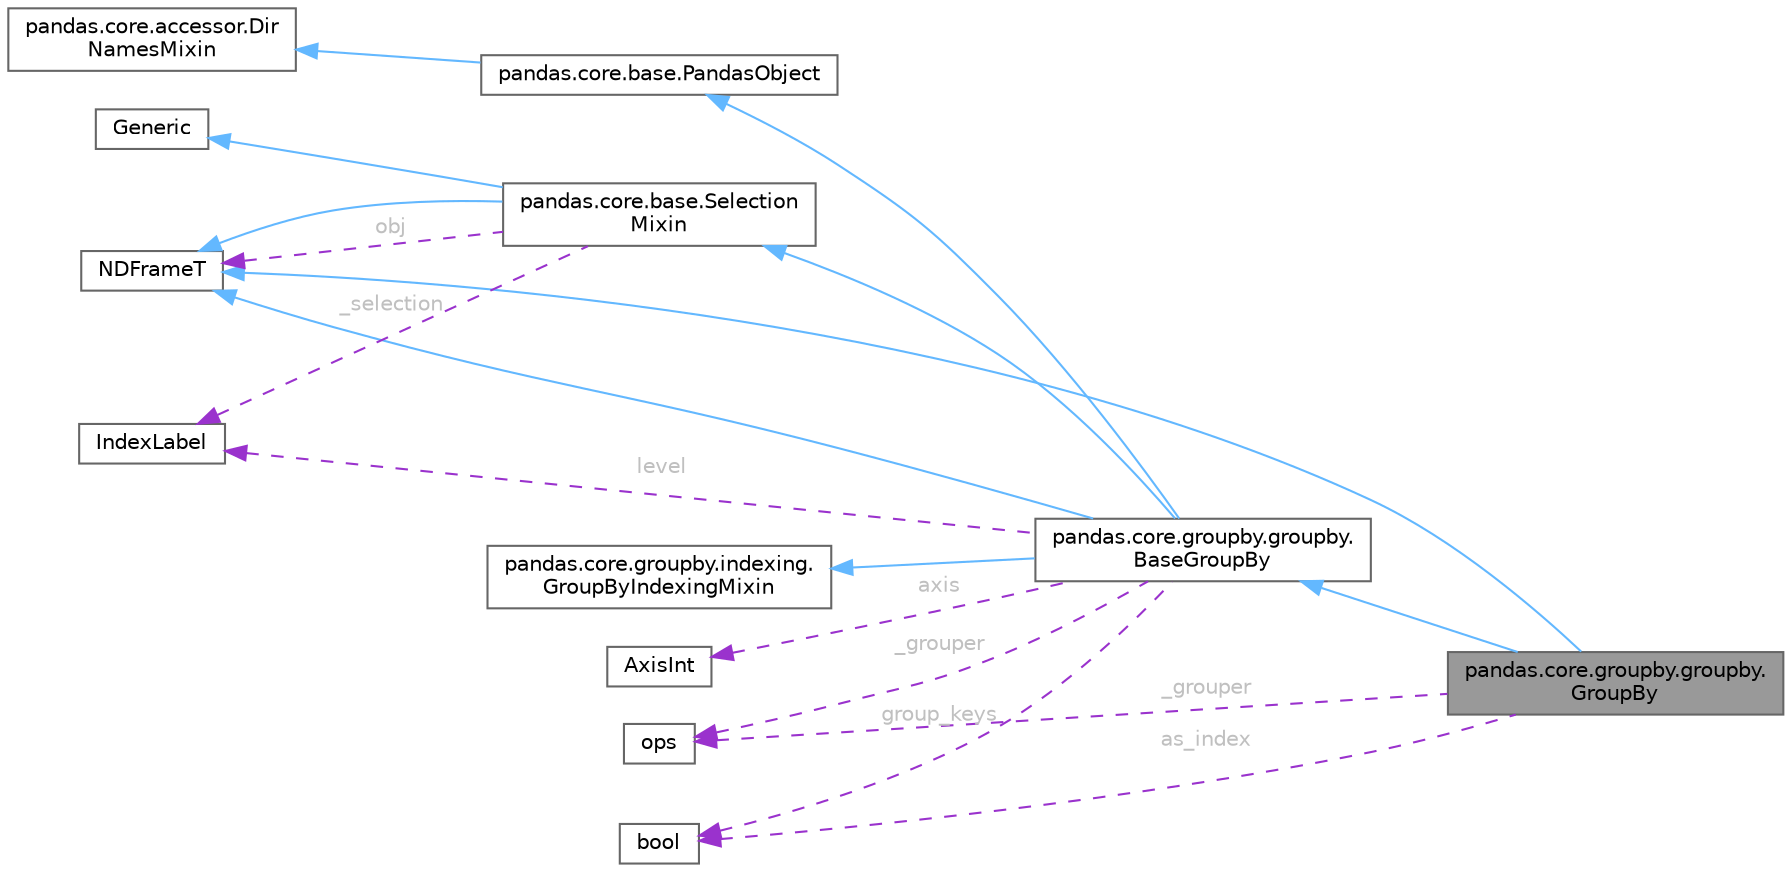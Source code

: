 digraph "pandas.core.groupby.groupby.GroupBy"
{
 // LATEX_PDF_SIZE
  bgcolor="transparent";
  edge [fontname=Helvetica,fontsize=10,labelfontname=Helvetica,labelfontsize=10];
  node [fontname=Helvetica,fontsize=10,shape=box,height=0.2,width=0.4];
  rankdir="LR";
  Node1 [id="Node000001",label="pandas.core.groupby.groupby.\lGroupBy",height=0.2,width=0.4,color="gray40", fillcolor="grey60", style="filled", fontcolor="black",tooltip=" "];
  Node2 -> Node1 [id="edge18_Node000001_Node000002",dir="back",color="steelblue1",style="solid",tooltip=" "];
  Node2 [id="Node000002",label="pandas.core.groupby.groupby.\lBaseGroupBy",height=0.2,width=0.4,color="gray40", fillcolor="white", style="filled",URL="$classpandas_1_1core_1_1groupby_1_1groupby_1_1BaseGroupBy.html",tooltip=" "];
  Node3 -> Node2 [id="edge19_Node000002_Node000003",dir="back",color="steelblue1",style="solid",tooltip=" "];
  Node3 [id="Node000003",label="pandas.core.base.PandasObject",height=0.2,width=0.4,color="gray40", fillcolor="white", style="filled",URL="$classpandas_1_1core_1_1base_1_1PandasObject.html",tooltip=" "];
  Node4 -> Node3 [id="edge20_Node000003_Node000004",dir="back",color="steelblue1",style="solid",tooltip=" "];
  Node4 [id="Node000004",label="pandas.core.accessor.Dir\lNamesMixin",height=0.2,width=0.4,color="gray40", fillcolor="white", style="filled",URL="$classpandas_1_1core_1_1accessor_1_1DirNamesMixin.html",tooltip=" "];
  Node5 -> Node2 [id="edge21_Node000002_Node000005",dir="back",color="steelblue1",style="solid",tooltip=" "];
  Node5 [id="Node000005",label="pandas.core.base.Selection\lMixin",height=0.2,width=0.4,color="gray40", fillcolor="white", style="filled",URL="$classpandas_1_1core_1_1base_1_1SelectionMixin.html",tooltip=" "];
  Node6 -> Node5 [id="edge22_Node000005_Node000006",dir="back",color="steelblue1",style="solid",tooltip=" "];
  Node6 [id="Node000006",label="Generic",height=0.2,width=0.4,color="gray40", fillcolor="white", style="filled",tooltip=" "];
  Node7 -> Node5 [id="edge23_Node000005_Node000007",dir="back",color="steelblue1",style="solid",tooltip=" "];
  Node7 [id="Node000007",label="NDFrameT",height=0.2,width=0.4,color="gray40", fillcolor="white", style="filled",tooltip=" "];
  Node7 -> Node5 [id="edge24_Node000005_Node000007",dir="back",color="darkorchid3",style="dashed",tooltip=" ",label=" obj",fontcolor="grey" ];
  Node8 -> Node5 [id="edge25_Node000005_Node000008",dir="back",color="darkorchid3",style="dashed",tooltip=" ",label=" _selection",fontcolor="grey" ];
  Node8 [id="Node000008",label="IndexLabel",height=0.2,width=0.4,color="gray40", fillcolor="white", style="filled",tooltip=" "];
  Node7 -> Node2 [id="edge26_Node000002_Node000007",dir="back",color="steelblue1",style="solid",tooltip=" "];
  Node9 -> Node2 [id="edge27_Node000002_Node000009",dir="back",color="steelblue1",style="solid",tooltip=" "];
  Node9 [id="Node000009",label="pandas.core.groupby.indexing.\lGroupByIndexingMixin",height=0.2,width=0.4,color="gray40", fillcolor="white", style="filled",URL="$classpandas_1_1core_1_1groupby_1_1indexing_1_1GroupByIndexingMixin.html",tooltip=" "];
  Node10 -> Node2 [id="edge28_Node000002_Node000010",dir="back",color="darkorchid3",style="dashed",tooltip=" ",label=" axis",fontcolor="grey" ];
  Node10 [id="Node000010",label="AxisInt",height=0.2,width=0.4,color="gray40", fillcolor="white", style="filled",tooltip=" "];
  Node11 -> Node2 [id="edge29_Node000002_Node000011",dir="back",color="darkorchid3",style="dashed",tooltip=" ",label=" _grouper",fontcolor="grey" ];
  Node11 [id="Node000011",label="ops",height=0.2,width=0.4,color="gray40", fillcolor="white", style="filled",tooltip=" "];
  Node8 -> Node2 [id="edge30_Node000002_Node000008",dir="back",color="darkorchid3",style="dashed",tooltip=" ",label=" level",fontcolor="grey" ];
  Node12 -> Node2 [id="edge31_Node000002_Node000012",dir="back",color="darkorchid3",style="dashed",tooltip=" ",label=" group_keys",fontcolor="grey" ];
  Node12 [id="Node000012",label="bool",height=0.2,width=0.4,color="gray40", fillcolor="white", style="filled",tooltip=" "];
  Node7 -> Node1 [id="edge32_Node000001_Node000007",dir="back",color="steelblue1",style="solid",tooltip=" "];
  Node11 -> Node1 [id="edge33_Node000001_Node000011",dir="back",color="darkorchid3",style="dashed",tooltip=" ",label=" _grouper",fontcolor="grey" ];
  Node12 -> Node1 [id="edge34_Node000001_Node000012",dir="back",color="darkorchid3",style="dashed",tooltip=" ",label=" as_index",fontcolor="grey" ];
}
